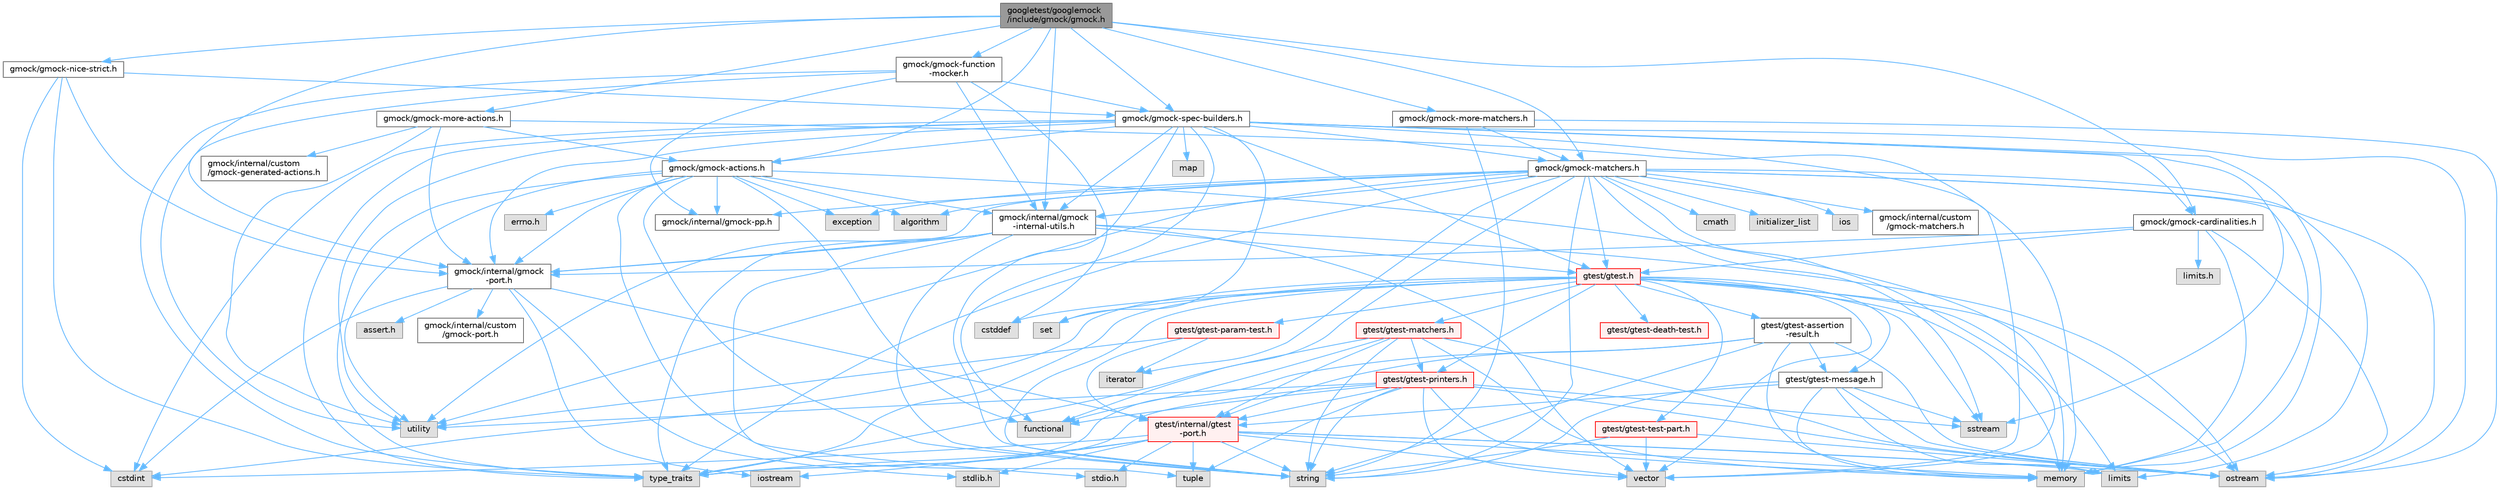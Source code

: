 digraph "googletest/googlemock/include/gmock/gmock.h"
{
 // LATEX_PDF_SIZE
  bgcolor="transparent";
  edge [fontname=Helvetica,fontsize=10,labelfontname=Helvetica,labelfontsize=10];
  node [fontname=Helvetica,fontsize=10,shape=box,height=0.2,width=0.4];
  Node1 [id="Node000001",label="googletest/googlemock\l/include/gmock/gmock.h",height=0.2,width=0.4,color="gray40", fillcolor="grey60", style="filled", fontcolor="black",tooltip=" "];
  Node1 -> Node2 [id="edge1_Node000001_Node000002",color="steelblue1",style="solid",tooltip=" "];
  Node2 [id="Node000002",label="gmock/gmock-actions.h",height=0.2,width=0.4,color="grey40", fillcolor="white", style="filled",URL="$gmock-actions_8h.html",tooltip=" "];
  Node2 -> Node3 [id="edge2_Node000002_Node000003",color="steelblue1",style="solid",tooltip=" "];
  Node3 [id="Node000003",label="errno.h",height=0.2,width=0.4,color="grey60", fillcolor="#E0E0E0", style="filled",tooltip=" "];
  Node2 -> Node4 [id="edge3_Node000002_Node000004",color="steelblue1",style="solid",tooltip=" "];
  Node4 [id="Node000004",label="algorithm",height=0.2,width=0.4,color="grey60", fillcolor="#E0E0E0", style="filled",tooltip=" "];
  Node2 -> Node5 [id="edge4_Node000002_Node000005",color="steelblue1",style="solid",tooltip=" "];
  Node5 [id="Node000005",label="exception",height=0.2,width=0.4,color="grey60", fillcolor="#E0E0E0", style="filled",tooltip=" "];
  Node2 -> Node6 [id="edge5_Node000002_Node000006",color="steelblue1",style="solid",tooltip=" "];
  Node6 [id="Node000006",label="functional",height=0.2,width=0.4,color="grey60", fillcolor="#E0E0E0", style="filled",tooltip=" "];
  Node2 -> Node7 [id="edge6_Node000002_Node000007",color="steelblue1",style="solid",tooltip=" "];
  Node7 [id="Node000007",label="memory",height=0.2,width=0.4,color="grey60", fillcolor="#E0E0E0", style="filled",tooltip=" "];
  Node2 -> Node8 [id="edge7_Node000002_Node000008",color="steelblue1",style="solid",tooltip=" "];
  Node8 [id="Node000008",label="string",height=0.2,width=0.4,color="grey60", fillcolor="#E0E0E0", style="filled",tooltip=" "];
  Node2 -> Node9 [id="edge8_Node000002_Node000009",color="steelblue1",style="solid",tooltip=" "];
  Node9 [id="Node000009",label="tuple",height=0.2,width=0.4,color="grey60", fillcolor="#E0E0E0", style="filled",tooltip=" "];
  Node2 -> Node10 [id="edge9_Node000002_Node000010",color="steelblue1",style="solid",tooltip=" "];
  Node10 [id="Node000010",label="type_traits",height=0.2,width=0.4,color="grey60", fillcolor="#E0E0E0", style="filled",tooltip=" "];
  Node2 -> Node11 [id="edge10_Node000002_Node000011",color="steelblue1",style="solid",tooltip=" "];
  Node11 [id="Node000011",label="utility",height=0.2,width=0.4,color="grey60", fillcolor="#E0E0E0", style="filled",tooltip=" "];
  Node2 -> Node12 [id="edge11_Node000002_Node000012",color="steelblue1",style="solid",tooltip=" "];
  Node12 [id="Node000012",label="gmock/internal/gmock\l-internal-utils.h",height=0.2,width=0.4,color="grey40", fillcolor="white", style="filled",URL="$gmock-internal-utils_8h.html",tooltip=" "];
  Node12 -> Node13 [id="edge12_Node000012_Node000013",color="steelblue1",style="solid",tooltip=" "];
  Node13 [id="Node000013",label="stdio.h",height=0.2,width=0.4,color="grey60", fillcolor="#E0E0E0", style="filled",tooltip=" "];
  Node12 -> Node14 [id="edge13_Node000012_Node000014",color="steelblue1",style="solid",tooltip=" "];
  Node14 [id="Node000014",label="ostream",height=0.2,width=0.4,color="grey60", fillcolor="#E0E0E0", style="filled",tooltip=" "];
  Node12 -> Node8 [id="edge14_Node000012_Node000008",color="steelblue1",style="solid",tooltip=" "];
  Node12 -> Node10 [id="edge15_Node000012_Node000010",color="steelblue1",style="solid",tooltip=" "];
  Node12 -> Node11 [id="edge16_Node000012_Node000011",color="steelblue1",style="solid",tooltip=" "];
  Node12 -> Node15 [id="edge17_Node000012_Node000015",color="steelblue1",style="solid",tooltip=" "];
  Node15 [id="Node000015",label="vector",height=0.2,width=0.4,color="grey60", fillcolor="#E0E0E0", style="filled",tooltip=" "];
  Node12 -> Node16 [id="edge18_Node000012_Node000016",color="steelblue1",style="solid",tooltip=" "];
  Node16 [id="Node000016",label="gmock/internal/gmock\l-port.h",height=0.2,width=0.4,color="grey40", fillcolor="white", style="filled",URL="$gmock-port_8h.html",tooltip=" "];
  Node16 -> Node17 [id="edge19_Node000016_Node000017",color="steelblue1",style="solid",tooltip=" "];
  Node17 [id="Node000017",label="assert.h",height=0.2,width=0.4,color="grey60", fillcolor="#E0E0E0", style="filled",tooltip=" "];
  Node16 -> Node18 [id="edge20_Node000016_Node000018",color="steelblue1",style="solid",tooltip=" "];
  Node18 [id="Node000018",label="stdlib.h",height=0.2,width=0.4,color="grey60", fillcolor="#E0E0E0", style="filled",tooltip=" "];
  Node16 -> Node19 [id="edge21_Node000016_Node000019",color="steelblue1",style="solid",tooltip=" "];
  Node19 [id="Node000019",label="cstdint",height=0.2,width=0.4,color="grey60", fillcolor="#E0E0E0", style="filled",tooltip=" "];
  Node16 -> Node20 [id="edge22_Node000016_Node000020",color="steelblue1",style="solid",tooltip=" "];
  Node20 [id="Node000020",label="iostream",height=0.2,width=0.4,color="grey60", fillcolor="#E0E0E0", style="filled",tooltip=" "];
  Node16 -> Node21 [id="edge23_Node000016_Node000021",color="steelblue1",style="solid",tooltip=" "];
  Node21 [id="Node000021",label="gmock/internal/custom\l/gmock-port.h",height=0.2,width=0.4,color="grey40", fillcolor="white", style="filled",URL="$custom_2gmock-port_8h.html",tooltip=" "];
  Node16 -> Node22 [id="edge24_Node000016_Node000022",color="steelblue1",style="solid",tooltip=" "];
  Node22 [id="Node000022",label="gtest/internal/gtest\l-port.h",height=0.2,width=0.4,color="red", fillcolor="#FFF0F0", style="filled",URL="$gtest-port_8h.html",tooltip=" "];
  Node22 -> Node13 [id="edge25_Node000022_Node000013",color="steelblue1",style="solid",tooltip=" "];
  Node22 -> Node18 [id="edge26_Node000022_Node000018",color="steelblue1",style="solid",tooltip=" "];
  Node22 -> Node19 [id="edge27_Node000022_Node000019",color="steelblue1",style="solid",tooltip=" "];
  Node22 -> Node20 [id="edge28_Node000022_Node000020",color="steelblue1",style="solid",tooltip=" "];
  Node22 -> Node32 [id="edge29_Node000022_Node000032",color="steelblue1",style="solid",tooltip=" "];
  Node32 [id="Node000032",label="limits",height=0.2,width=0.4,color="grey60", fillcolor="#E0E0E0", style="filled",tooltip=" "];
  Node22 -> Node7 [id="edge30_Node000022_Node000007",color="steelblue1",style="solid",tooltip=" "];
  Node22 -> Node14 [id="edge31_Node000022_Node000014",color="steelblue1",style="solid",tooltip=" "];
  Node22 -> Node8 [id="edge32_Node000022_Node000008",color="steelblue1",style="solid",tooltip=" "];
  Node22 -> Node9 [id="edge33_Node000022_Node000009",color="steelblue1",style="solid",tooltip=" "];
  Node22 -> Node10 [id="edge34_Node000022_Node000010",color="steelblue1",style="solid",tooltip=" "];
  Node22 -> Node15 [id="edge35_Node000022_Node000015",color="steelblue1",style="solid",tooltip=" "];
  Node12 -> Node47 [id="edge36_Node000012_Node000047",color="steelblue1",style="solid",tooltip=" "];
  Node47 [id="Node000047",label="gtest/gtest.h",height=0.2,width=0.4,color="red", fillcolor="#FFF0F0", style="filled",URL="$gtest_8h.html",tooltip=" "];
  Node47 -> Node28 [id="edge37_Node000047_Node000028",color="steelblue1",style="solid",tooltip=" "];
  Node28 [id="Node000028",label="cstddef",height=0.2,width=0.4,color="grey60", fillcolor="#E0E0E0", style="filled",tooltip=" "];
  Node47 -> Node19 [id="edge38_Node000047_Node000019",color="steelblue1",style="solid",tooltip=" "];
  Node47 -> Node32 [id="edge39_Node000047_Node000032",color="steelblue1",style="solid",tooltip=" "];
  Node47 -> Node7 [id="edge40_Node000047_Node000007",color="steelblue1",style="solid",tooltip=" "];
  Node47 -> Node14 [id="edge41_Node000047_Node000014",color="steelblue1",style="solid",tooltip=" "];
  Node47 -> Node31 [id="edge42_Node000047_Node000031",color="steelblue1",style="solid",tooltip=" "];
  Node31 [id="Node000031",label="set",height=0.2,width=0.4,color="grey60", fillcolor="#E0E0E0", style="filled",tooltip=" "];
  Node47 -> Node48 [id="edge43_Node000047_Node000048",color="steelblue1",style="solid",tooltip=" "];
  Node48 [id="Node000048",label="sstream",height=0.2,width=0.4,color="grey60", fillcolor="#E0E0E0", style="filled",tooltip=" "];
  Node47 -> Node8 [id="edge44_Node000047_Node000008",color="steelblue1",style="solid",tooltip=" "];
  Node47 -> Node10 [id="edge45_Node000047_Node000010",color="steelblue1",style="solid",tooltip=" "];
  Node47 -> Node15 [id="edge46_Node000047_Node000015",color="steelblue1",style="solid",tooltip=" "];
  Node47 -> Node49 [id="edge47_Node000047_Node000049",color="steelblue1",style="solid",tooltip=" "];
  Node49 [id="Node000049",label="gtest/gtest-assertion\l-result.h",height=0.2,width=0.4,color="grey40", fillcolor="white", style="filled",URL="$gtest-assertion-result_8h.html",tooltip=" "];
  Node49 -> Node7 [id="edge48_Node000049_Node000007",color="steelblue1",style="solid",tooltip=" "];
  Node49 -> Node14 [id="edge49_Node000049_Node000014",color="steelblue1",style="solid",tooltip=" "];
  Node49 -> Node8 [id="edge50_Node000049_Node000008",color="steelblue1",style="solid",tooltip=" "];
  Node49 -> Node10 [id="edge51_Node000049_Node000010",color="steelblue1",style="solid",tooltip=" "];
  Node49 -> Node50 [id="edge52_Node000049_Node000050",color="steelblue1",style="solid",tooltip=" "];
  Node50 [id="Node000050",label="gtest/gtest-message.h",height=0.2,width=0.4,color="grey40", fillcolor="white", style="filled",URL="$gtest-message_8h.html",tooltip=" "];
  Node50 -> Node32 [id="edge53_Node000050_Node000032",color="steelblue1",style="solid",tooltip=" "];
  Node50 -> Node7 [id="edge54_Node000050_Node000007",color="steelblue1",style="solid",tooltip=" "];
  Node50 -> Node14 [id="edge55_Node000050_Node000014",color="steelblue1",style="solid",tooltip=" "];
  Node50 -> Node48 [id="edge56_Node000050_Node000048",color="steelblue1",style="solid",tooltip=" "];
  Node50 -> Node8 [id="edge57_Node000050_Node000008",color="steelblue1",style="solid",tooltip=" "];
  Node50 -> Node22 [id="edge58_Node000050_Node000022",color="steelblue1",style="solid",tooltip=" "];
  Node49 -> Node22 [id="edge59_Node000049_Node000022",color="steelblue1",style="solid",tooltip=" "];
  Node47 -> Node51 [id="edge60_Node000047_Node000051",color="steelblue1",style="solid",tooltip=" "];
  Node51 [id="Node000051",label="gtest/gtest-death-test.h",height=0.2,width=0.4,color="red", fillcolor="#FFF0F0", style="filled",URL="$gtest-death-test_8h.html",tooltip=" "];
  Node47 -> Node53 [id="edge61_Node000047_Node000053",color="steelblue1",style="solid",tooltip=" "];
  Node53 [id="Node000053",label="gtest/gtest-matchers.h",height=0.2,width=0.4,color="red", fillcolor="#FFF0F0", style="filled",URL="$gtest-matchers_8h.html",tooltip=" "];
  Node53 -> Node6 [id="edge62_Node000053_Node000006",color="steelblue1",style="solid",tooltip=" "];
  Node53 -> Node7 [id="edge63_Node000053_Node000007",color="steelblue1",style="solid",tooltip=" "];
  Node53 -> Node14 [id="edge64_Node000053_Node000014",color="steelblue1",style="solid",tooltip=" "];
  Node53 -> Node8 [id="edge65_Node000053_Node000008",color="steelblue1",style="solid",tooltip=" "];
  Node53 -> Node10 [id="edge66_Node000053_Node000010",color="steelblue1",style="solid",tooltip=" "];
  Node53 -> Node55 [id="edge67_Node000053_Node000055",color="steelblue1",style="solid",tooltip=" "];
  Node55 [id="Node000055",label="gtest/gtest-printers.h",height=0.2,width=0.4,color="red", fillcolor="#FFF0F0", style="filled",URL="$gtest-printers_8h.html",tooltip=" "];
  Node55 -> Node6 [id="edge68_Node000055_Node000006",color="steelblue1",style="solid",tooltip=" "];
  Node55 -> Node7 [id="edge69_Node000055_Node000007",color="steelblue1",style="solid",tooltip=" "];
  Node55 -> Node14 [id="edge70_Node000055_Node000014",color="steelblue1",style="solid",tooltip=" "];
  Node55 -> Node48 [id="edge71_Node000055_Node000048",color="steelblue1",style="solid",tooltip=" "];
  Node55 -> Node8 [id="edge72_Node000055_Node000008",color="steelblue1",style="solid",tooltip=" "];
  Node55 -> Node9 [id="edge73_Node000055_Node000009",color="steelblue1",style="solid",tooltip=" "];
  Node55 -> Node10 [id="edge74_Node000055_Node000010",color="steelblue1",style="solid",tooltip=" "];
  Node55 -> Node11 [id="edge75_Node000055_Node000011",color="steelblue1",style="solid",tooltip=" "];
  Node55 -> Node15 [id="edge76_Node000055_Node000015",color="steelblue1",style="solid",tooltip=" "];
  Node55 -> Node22 [id="edge77_Node000055_Node000022",color="steelblue1",style="solid",tooltip=" "];
  Node53 -> Node22 [id="edge78_Node000053_Node000022",color="steelblue1",style="solid",tooltip=" "];
  Node47 -> Node50 [id="edge79_Node000047_Node000050",color="steelblue1",style="solid",tooltip=" "];
  Node47 -> Node63 [id="edge80_Node000047_Node000063",color="steelblue1",style="solid",tooltip=" "];
  Node63 [id="Node000063",label="gtest/gtest-param-test.h",height=0.2,width=0.4,color="red", fillcolor="#FFF0F0", style="filled",URL="$gtest-param-test_8h.html",tooltip=" "];
  Node63 -> Node33 [id="edge81_Node000063_Node000033",color="steelblue1",style="solid",tooltip=" "];
  Node33 [id="Node000033",label="iterator",height=0.2,width=0.4,color="grey60", fillcolor="#E0E0E0", style="filled",tooltip=" "];
  Node63 -> Node11 [id="edge82_Node000063_Node000011",color="steelblue1",style="solid",tooltip=" "];
  Node63 -> Node22 [id="edge83_Node000063_Node000022",color="steelblue1",style="solid",tooltip=" "];
  Node47 -> Node55 [id="edge84_Node000047_Node000055",color="steelblue1",style="solid",tooltip=" "];
  Node47 -> Node67 [id="edge85_Node000047_Node000067",color="steelblue1",style="solid",tooltip=" "];
  Node67 [id="Node000067",label="gtest/gtest-test-part.h",height=0.2,width=0.4,color="red", fillcolor="#FFF0F0", style="filled",URL="$gtest-test-part_8h.html",tooltip=" "];
  Node67 -> Node14 [id="edge86_Node000067_Node000014",color="steelblue1",style="solid",tooltip=" "];
  Node67 -> Node8 [id="edge87_Node000067_Node000008",color="steelblue1",style="solid",tooltip=" "];
  Node67 -> Node15 [id="edge88_Node000067_Node000015",color="steelblue1",style="solid",tooltip=" "];
  Node2 -> Node16 [id="edge89_Node000002_Node000016",color="steelblue1",style="solid",tooltip=" "];
  Node2 -> Node72 [id="edge90_Node000002_Node000072",color="steelblue1",style="solid",tooltip=" "];
  Node72 [id="Node000072",label="gmock/internal/gmock-pp.h",height=0.2,width=0.4,color="grey40", fillcolor="white", style="filled",URL="$gmock-pp_8h.html",tooltip=" "];
  Node1 -> Node73 [id="edge91_Node000001_Node000073",color="steelblue1",style="solid",tooltip=" "];
  Node73 [id="Node000073",label="gmock/gmock-cardinalities.h",height=0.2,width=0.4,color="grey40", fillcolor="white", style="filled",URL="$gmock-cardinalities_8h.html",tooltip=" "];
  Node73 -> Node74 [id="edge92_Node000073_Node000074",color="steelblue1",style="solid",tooltip=" "];
  Node74 [id="Node000074",label="limits.h",height=0.2,width=0.4,color="grey60", fillcolor="#E0E0E0", style="filled",tooltip=" "];
  Node73 -> Node7 [id="edge93_Node000073_Node000007",color="steelblue1",style="solid",tooltip=" "];
  Node73 -> Node14 [id="edge94_Node000073_Node000014",color="steelblue1",style="solid",tooltip=" "];
  Node73 -> Node16 [id="edge95_Node000073_Node000016",color="steelblue1",style="solid",tooltip=" "];
  Node73 -> Node47 [id="edge96_Node000073_Node000047",color="steelblue1",style="solid",tooltip=" "];
  Node1 -> Node75 [id="edge97_Node000001_Node000075",color="steelblue1",style="solid",tooltip=" "];
  Node75 [id="Node000075",label="gmock/gmock-function\l-mocker.h",height=0.2,width=0.4,color="grey40", fillcolor="white", style="filled",URL="$gmock-function-mocker_8h.html",tooltip=" "];
  Node75 -> Node28 [id="edge98_Node000075_Node000028",color="steelblue1",style="solid",tooltip=" "];
  Node75 -> Node10 [id="edge99_Node000075_Node000010",color="steelblue1",style="solid",tooltip=" "];
  Node75 -> Node11 [id="edge100_Node000075_Node000011",color="steelblue1",style="solid",tooltip=" "];
  Node75 -> Node76 [id="edge101_Node000075_Node000076",color="steelblue1",style="solid",tooltip=" "];
  Node76 [id="Node000076",label="gmock/gmock-spec-builders.h",height=0.2,width=0.4,color="grey40", fillcolor="white", style="filled",URL="$gmock-spec-builders_8h.html",tooltip=" "];
  Node76 -> Node19 [id="edge102_Node000076_Node000019",color="steelblue1",style="solid",tooltip=" "];
  Node76 -> Node6 [id="edge103_Node000076_Node000006",color="steelblue1",style="solid",tooltip=" "];
  Node76 -> Node58 [id="edge104_Node000076_Node000058",color="steelblue1",style="solid",tooltip=" "];
  Node58 [id="Node000058",label="map",height=0.2,width=0.4,color="grey60", fillcolor="#E0E0E0", style="filled",tooltip=" "];
  Node76 -> Node7 [id="edge105_Node000076_Node000007",color="steelblue1",style="solid",tooltip=" "];
  Node76 -> Node14 [id="edge106_Node000076_Node000014",color="steelblue1",style="solid",tooltip=" "];
  Node76 -> Node31 [id="edge107_Node000076_Node000031",color="steelblue1",style="solid",tooltip=" "];
  Node76 -> Node48 [id="edge108_Node000076_Node000048",color="steelblue1",style="solid",tooltip=" "];
  Node76 -> Node8 [id="edge109_Node000076_Node000008",color="steelblue1",style="solid",tooltip=" "];
  Node76 -> Node10 [id="edge110_Node000076_Node000010",color="steelblue1",style="solid",tooltip=" "];
  Node76 -> Node11 [id="edge111_Node000076_Node000011",color="steelblue1",style="solid",tooltip=" "];
  Node76 -> Node15 [id="edge112_Node000076_Node000015",color="steelblue1",style="solid",tooltip=" "];
  Node76 -> Node2 [id="edge113_Node000076_Node000002",color="steelblue1",style="solid",tooltip=" "];
  Node76 -> Node73 [id="edge114_Node000076_Node000073",color="steelblue1",style="solid",tooltip=" "];
  Node76 -> Node77 [id="edge115_Node000076_Node000077",color="steelblue1",style="solid",tooltip=" "];
  Node77 [id="Node000077",label="gmock/gmock-matchers.h",height=0.2,width=0.4,color="grey40", fillcolor="white", style="filled",URL="$gmock-matchers_8h.html",tooltip=" "];
  Node77 -> Node4 [id="edge116_Node000077_Node000004",color="steelblue1",style="solid",tooltip=" "];
  Node77 -> Node78 [id="edge117_Node000077_Node000078",color="steelblue1",style="solid",tooltip=" "];
  Node78 [id="Node000078",label="cmath",height=0.2,width=0.4,color="grey60", fillcolor="#E0E0E0", style="filled",tooltip=" "];
  Node77 -> Node5 [id="edge118_Node000077_Node000005",color="steelblue1",style="solid",tooltip=" "];
  Node77 -> Node6 [id="edge119_Node000077_Node000006",color="steelblue1",style="solid",tooltip=" "];
  Node77 -> Node79 [id="edge120_Node000077_Node000079",color="steelblue1",style="solid",tooltip=" "];
  Node79 [id="Node000079",label="initializer_list",height=0.2,width=0.4,color="grey60", fillcolor="#E0E0E0", style="filled",tooltip=" "];
  Node77 -> Node80 [id="edge121_Node000077_Node000080",color="steelblue1",style="solid",tooltip=" "];
  Node80 [id="Node000080",label="ios",height=0.2,width=0.4,color="grey60", fillcolor="#E0E0E0", style="filled",tooltip=" "];
  Node77 -> Node33 [id="edge122_Node000077_Node000033",color="steelblue1",style="solid",tooltip=" "];
  Node77 -> Node32 [id="edge123_Node000077_Node000032",color="steelblue1",style="solid",tooltip=" "];
  Node77 -> Node7 [id="edge124_Node000077_Node000007",color="steelblue1",style="solid",tooltip=" "];
  Node77 -> Node14 [id="edge125_Node000077_Node000014",color="steelblue1",style="solid",tooltip=" "];
  Node77 -> Node48 [id="edge126_Node000077_Node000048",color="steelblue1",style="solid",tooltip=" "];
  Node77 -> Node8 [id="edge127_Node000077_Node000008",color="steelblue1",style="solid",tooltip=" "];
  Node77 -> Node10 [id="edge128_Node000077_Node000010",color="steelblue1",style="solid",tooltip=" "];
  Node77 -> Node11 [id="edge129_Node000077_Node000011",color="steelblue1",style="solid",tooltip=" "];
  Node77 -> Node15 [id="edge130_Node000077_Node000015",color="steelblue1",style="solid",tooltip=" "];
  Node77 -> Node12 [id="edge131_Node000077_Node000012",color="steelblue1",style="solid",tooltip=" "];
  Node77 -> Node16 [id="edge132_Node000077_Node000016",color="steelblue1",style="solid",tooltip=" "];
  Node77 -> Node72 [id="edge133_Node000077_Node000072",color="steelblue1",style="solid",tooltip=" "];
  Node77 -> Node47 [id="edge134_Node000077_Node000047",color="steelblue1",style="solid",tooltip=" "];
  Node77 -> Node81 [id="edge135_Node000077_Node000081",color="steelblue1",style="solid",tooltip=" "];
  Node81 [id="Node000081",label="gmock/internal/custom\l/gmock-matchers.h",height=0.2,width=0.4,color="grey40", fillcolor="white", style="filled",URL="$internal_2custom_2gmock-matchers_8h.html",tooltip=" "];
  Node76 -> Node12 [id="edge136_Node000076_Node000012",color="steelblue1",style="solid",tooltip=" "];
  Node76 -> Node16 [id="edge137_Node000076_Node000016",color="steelblue1",style="solid",tooltip=" "];
  Node76 -> Node47 [id="edge138_Node000076_Node000047",color="steelblue1",style="solid",tooltip=" "];
  Node75 -> Node12 [id="edge139_Node000075_Node000012",color="steelblue1",style="solid",tooltip=" "];
  Node75 -> Node72 [id="edge140_Node000075_Node000072",color="steelblue1",style="solid",tooltip=" "];
  Node1 -> Node77 [id="edge141_Node000001_Node000077",color="steelblue1",style="solid",tooltip=" "];
  Node1 -> Node82 [id="edge142_Node000001_Node000082",color="steelblue1",style="solid",tooltip=" "];
  Node82 [id="Node000082",label="gmock/gmock-more-actions.h",height=0.2,width=0.4,color="grey40", fillcolor="white", style="filled",URL="$gmock-more-actions_8h.html",tooltip=" "];
  Node82 -> Node7 [id="edge143_Node000082_Node000007",color="steelblue1",style="solid",tooltip=" "];
  Node82 -> Node11 [id="edge144_Node000082_Node000011",color="steelblue1",style="solid",tooltip=" "];
  Node82 -> Node2 [id="edge145_Node000082_Node000002",color="steelblue1",style="solid",tooltip=" "];
  Node82 -> Node16 [id="edge146_Node000082_Node000016",color="steelblue1",style="solid",tooltip=" "];
  Node82 -> Node83 [id="edge147_Node000082_Node000083",color="steelblue1",style="solid",tooltip=" "];
  Node83 [id="Node000083",label="gmock/internal/custom\l/gmock-generated-actions.h",height=0.2,width=0.4,color="grey40", fillcolor="white", style="filled",URL="$gmock-generated-actions_8h.html",tooltip=" "];
  Node1 -> Node84 [id="edge148_Node000001_Node000084",color="steelblue1",style="solid",tooltip=" "];
  Node84 [id="Node000084",label="gmock/gmock-more-matchers.h",height=0.2,width=0.4,color="grey40", fillcolor="white", style="filled",URL="$gmock-more-matchers_8h.html",tooltip=" "];
  Node84 -> Node14 [id="edge149_Node000084_Node000014",color="steelblue1",style="solid",tooltip=" "];
  Node84 -> Node8 [id="edge150_Node000084_Node000008",color="steelblue1",style="solid",tooltip=" "];
  Node84 -> Node77 [id="edge151_Node000084_Node000077",color="steelblue1",style="solid",tooltip=" "];
  Node1 -> Node85 [id="edge152_Node000001_Node000085",color="steelblue1",style="solid",tooltip=" "];
  Node85 [id="Node000085",label="gmock/gmock-nice-strict.h",height=0.2,width=0.4,color="grey40", fillcolor="white", style="filled",URL="$gmock-nice-strict_8h.html",tooltip=" "];
  Node85 -> Node19 [id="edge153_Node000085_Node000019",color="steelblue1",style="solid",tooltip=" "];
  Node85 -> Node10 [id="edge154_Node000085_Node000010",color="steelblue1",style="solid",tooltip=" "];
  Node85 -> Node76 [id="edge155_Node000085_Node000076",color="steelblue1",style="solid",tooltip=" "];
  Node85 -> Node16 [id="edge156_Node000085_Node000016",color="steelblue1",style="solid",tooltip=" "];
  Node1 -> Node76 [id="edge157_Node000001_Node000076",color="steelblue1",style="solid",tooltip=" "];
  Node1 -> Node12 [id="edge158_Node000001_Node000012",color="steelblue1",style="solid",tooltip=" "];
  Node1 -> Node16 [id="edge159_Node000001_Node000016",color="steelblue1",style="solid",tooltip=" "];
}
